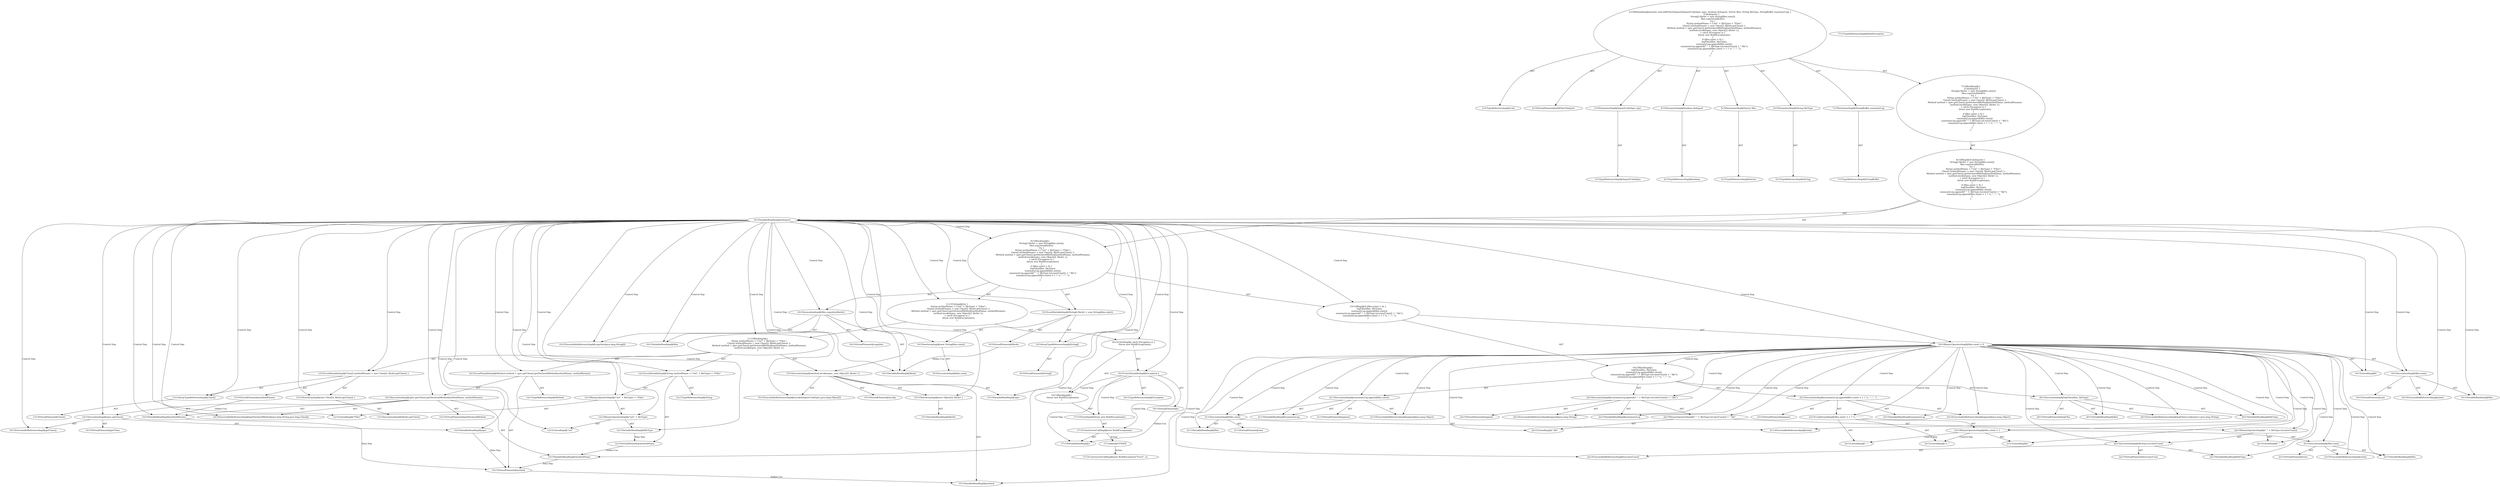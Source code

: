 digraph "addFilesToImport#?,ImportCodeSpec,boolean,Vector,String,StringBuffer" {
0 [label="2:CtTypeReferenceImpl@void" shape=ellipse]
1 [label="2:CtVirtualElement@addFilesToImport" shape=ellipse]
2 [label="3:CtParameterImpl@ImportCodeSpec spec" shape=ellipse]
3 [label="3:CtTypeReferenceImpl@ImportCodeSpec" shape=ellipse]
4 [label="4:CtParameterImpl@boolean doImport" shape=ellipse]
5 [label="4:CtTypeReferenceImpl@boolean" shape=ellipse]
6 [label="5:CtParameterImpl@Vector files" shape=ellipse]
7 [label="5:CtTypeReferenceImpl@Vector" shape=ellipse]
8 [label="6:CtParameterImpl@String fileType" shape=ellipse]
9 [label="6:CtTypeReferenceImpl@String" shape=ellipse]
10 [label="7:CtParameterImpl@StringBuffer summaryLog" shape=ellipse]
11 [label="7:CtTypeReferenceImpl@StringBuffer" shape=ellipse]
12 [label="8:CtVariableReadImpl@doImport" shape=ellipse]
13 [label="9:CtVirtualElement@String[]" shape=ellipse]
14 [label="9:CtArrayTypeReferenceImpl@String[]" shape=ellipse]
15 [label="9:CtNewArrayImpl@new String[files.size()]" shape=ellipse]
16 [label="9:CtInvocationImpl@files.size()" shape=ellipse]
17 [label="9:CtVirtualElement@fileArr" shape=ellipse]
18 [label="9:CtLocalVariableImpl@String[] fileArr = new String[files.size()]" shape=ellipse]
19 [label="10:CtExecutableReferenceImpl@copyInto(java.lang.String[])" shape=ellipse]
20 [label="10:CtVirtualElement@copyInto" shape=ellipse]
21 [label="10:CtVariableReadImpl@files" shape=ellipse]
22 [label="10:CtVariableReadImpl@fileArr" shape=ellipse]
23 [label="10:CtInvocationImpl@files.copyInto(fileArr)" shape=ellipse]
24 [label="12:CtTypeReferenceImpl@String" shape=ellipse]
25 [label="12:CtLiteralImpl@\"set\"" shape=ellipse]
26 [label="12:CtVariableReadImpl@fileType" shape=ellipse]
27 [label="12:CtBinaryOperatorImpl@(\"set\" + fileType)" shape=ellipse]
28 [label="12:CtLiteralImpl@\"Files\"" shape=ellipse]
29 [label="12:CtBinaryOperatorImpl@(\"set\" + fileType) + \"Files\"" shape=ellipse]
30 [label="12:CtVirtualElement@methodName" shape=ellipse]
31 [label="12:CtLocalVariableImpl@String methodName = (\"set\" + fileType) + \"Files\"" shape=ellipse]
32 [label="13:CtVirtualElement@Class[]" shape=ellipse]
33 [label="13:CtArrayTypeReferenceImpl@Class[]" shape=ellipse]
34 [label="13:CtNewArrayImpl@new Class[]\{ fileArr.getClass() \}" shape=ellipse]
35 [label="13:CtInvocationImpl@fileArr.getClass()" shape=ellipse]
36 [label="13:CtVirtualElement@methodParams" shape=ellipse]
37 [label="13:CtLocalVariableImpl@Class[] methodParams = new Class[]\{ fileArr.getClass() \}" shape=ellipse]
38 [label="14:CtTypeReferenceImpl@Method" shape=ellipse]
39 [label="14:CtExecutableReferenceImpl@getDeclaredMethod(java.lang.String,java.lang.Class[])" shape=ellipse]
40 [label="14:CtVirtualElement@getDeclaredMethod" shape=ellipse]
41 [label="14:CtExecutableReferenceImpl@getClass()" shape=ellipse]
42 [label="14:CtVirtualElement@getClass" shape=ellipse]
43 [label="14:CtVariableReadImpl@spec" shape=ellipse]
44 [label="14:CtInvocationImpl@spec.getClass()" shape=ellipse]
45 [label="14:CtVariableReadImpl@methodName" shape=ellipse]
46 [label="14:CtVariableReadImpl@methodParams" shape=ellipse]
47 [label="14:CtInvocationImpl@spec.getClass().getDeclaredMethod(methodName, methodParams)" shape=ellipse]
48 [label="14:CtVirtualElement@method" shape=ellipse]
49 [label="14:CtLocalVariableImpl@Method method = spec.getClass().getDeclaredMethod(methodName, methodParams)" shape=ellipse]
50 [label="15:CtExecutableReferenceImpl@invoke(ImportCodeSpec,java.lang.Object[])" shape=ellipse]
51 [label="15:CtVirtualElement@invoke" shape=ellipse]
52 [label="15:CtVariableReadImpl@method" shape=ellipse]
53 [label="15:CtVariableReadImpl@spec" shape=ellipse]
54 [label="15:CtNewArrayImpl@new Object[]\{ fileArr \}" shape=ellipse]
55 [label="15:CtVariableReadImpl@fileArr" shape=ellipse]
56 [label="15:CtInvocationImpl@method.invoke(spec, new Object[]\{ fileArr \})" shape=ellipse]
57 [label="11:CtBlockImpl@\{
    String methodName = (\"set\" + fileType) + \"Files\";
    Class[] methodParams = new Class[]\{ fileArr.getClass() \};
    Method method = spec.getClass().getDeclaredMethod(methodName, methodParams);
    method.invoke(spec, new Object[]\{ fileArr \});
\}" shape=ellipse]
58 [label="16:CtVirtualElement@e" shape=ellipse]
59 [label="16:CtTypeReferenceImpl@Exception" shape=ellipse]
60 [label="16:CtCatchVariableImpl@Exception e" shape=ellipse]
61 [label="17:CtTypeReferenceImpl@BuildException" shape=ellipse]
62 [label="17:CtVariableReadImpl@e" shape=ellipse]
63 [label="17:CtConstructorCallImpl@new BuildException(e)" shape=ellipse]
64 [label="17:CtThrowImpl@throw new BuildException(e)" shape=ellipse]
65 [label="16:CtBlockImpl@\{
    throw new BuildException(e);
\}" shape=ellipse]
66 [label="16:CtCatchImpl@ catch (Exception e) \{
    throw new BuildException(e);
\}" shape=ellipse]
67 [label="11:CtTryImpl@try \{
    String methodName = (\"set\" + fileType) + \"Files\";
    Class[] methodParams = new Class[]\{ fileArr.getClass() \};
    Method method = spec.getClass().getDeclaredMethod(methodName, methodParams);
    method.invoke(spec, new Object[]\{ fileArr \});
\} catch (Exception e) \{
    throw new BuildException(e);
\}" shape=ellipse]
68 [label="19:CtExecutableReferenceImpl@size()" shape=ellipse]
69 [label="19:CtVirtualElement@size" shape=ellipse]
70 [label="19:CtVariableReadImpl@files" shape=ellipse]
71 [label="19:CtInvocationImpl@files.size()" shape=ellipse]
72 [label="19:CtLiteralImpl@0" shape=ellipse]
73 [label="19:CtBinaryOperatorImpl@files.size() > 0" shape=ellipse]
74 [label="20:CtExecutableReferenceImpl@logFiles(<unknown>,java.lang.String)" shape=ellipse]
75 [label="20:CtVirtualElement@logFiles" shape=ellipse]
76 [label="20:CtVariableReadImpl@files" shape=ellipse]
77 [label="20:CtVariableReadImpl@fileType" shape=ellipse]
78 [label="20:CtInvocationImpl@logFiles(files, fileType)" shape=ellipse]
79 [label="21:CtExecutableReferenceImpl@append(java.lang.Object)" shape=ellipse]
80 [label="21:CtVirtualElement@append" shape=ellipse]
81 [label="21:CtVariableReadImpl@summaryLog" shape=ellipse]
82 [label="21:CtExecutableReferenceImpl@size()" shape=ellipse]
83 [label="21:CtVirtualElement@size" shape=ellipse]
84 [label="21:CtVariableReadImpl@files" shape=ellipse]
85 [label="21:CtInvocationImpl@files.size()" shape=ellipse]
86 [label="21:CtInvocationImpl@summaryLog.append(files.size())" shape=ellipse]
87 [label="22:CtExecutableReferenceImpl@append(java.lang.String)" shape=ellipse]
88 [label="22:CtVirtualElement@append" shape=ellipse]
89 [label="22:CtVariableReadImpl@summaryLog" shape=ellipse]
90 [label="22:CtLiteralImpl@\" \"" shape=ellipse]
91 [label="22:CtExecutableReferenceImpl@toLowerCase()" shape=ellipse]
92 [label="22:CtVirtualElement@toLowerCase" shape=ellipse]
93 [label="22:CtVariableReadImpl@fileType" shape=ellipse]
94 [label="22:CtInvocationImpl@fileType.toLowerCase()" shape=ellipse]
95 [label="22:CtBinaryOperatorImpl@(\" \" + fileType.toLowerCase())" shape=ellipse]
96 [label="22:CtLiteralImpl@\" file\"" shape=ellipse]
97 [label="22:CtBinaryOperatorImpl@(\" \" + fileType.toLowerCase()) + \" file\"" shape=ellipse]
98 [label="22:CtInvocationImpl@summaryLog.append((\" \" + fileType.toLowerCase()) + \" file\")" shape=ellipse]
99 [label="23:CtExecutableReferenceImpl@append(java.lang.Object)" shape=ellipse]
100 [label="23:CtVirtualElement@append" shape=ellipse]
101 [label="23:CtVariableReadImpl@summaryLog" shape=ellipse]
102 [label="23:CtExecutableReferenceImpl@size()" shape=ellipse]
103 [label="23:CtVirtualElement@size" shape=ellipse]
104 [label="23:CtVariableReadImpl@files" shape=ellipse]
105 [label="23:CtInvocationImpl@files.size()" shape=ellipse]
106 [label="23:CtLiteralImpl@1" shape=ellipse]
107 [label="23:CtBinaryOperatorImpl@files.size() > 1" shape=ellipse]
108 [label="23:CtLiteralImpl@\"s, \"" shape=ellipse]
109 [label="23:CtLiteralImpl@\", \"" shape=ellipse]
110 [label="23:CtConditionalImpl@files.size() > 1 ? \"s, \" : \", \"" shape=ellipse]
111 [label="23:CtInvocationImpl@summaryLog.append(files.size() > 1 ? \"s, \" : \", \")" shape=ellipse]
112 [label="19:CtBlockImpl@\{
    logFiles(files, fileType);
    summaryLog.append(files.size());
    summaryLog.append((\" \" + fileType.toLowerCase()) + \" file\");
    summaryLog.append(files.size() > 1 ? \"s, \" : \", \");
\}" shape=ellipse]
113 [label="19:CtIfImpl@if (files.size() > 0) \{
    logFiles(files, fileType);
    summaryLog.append(files.size());
    summaryLog.append((\" \" + fileType.toLowerCase()) + \" file\");
    summaryLog.append(files.size() > 1 ? \"s, \" : \", \");
\}" shape=ellipse]
114 [label="8:CtBlockImpl@\{
    String[] fileArr = new String[files.size()];
    files.copyInto(fileArr);
    try \{
        String methodName = (\"set\" + fileType) + \"Files\";
        Class[] methodParams = new Class[]\{ fileArr.getClass() \};
        Method method = spec.getClass().getDeclaredMethod(methodName, methodParams);
        method.invoke(spec, new Object[]\{ fileArr \});
    \} catch (Exception e) \{
        throw new BuildException(e);
    \}
    if (files.size() > 0) \{
        logFiles(files, fileType);
        summaryLog.append(files.size());
        summaryLog.append((\" \" + fileType.toLowerCase()) + \" file\");
        summaryLog.append(files.size() > 1 ? \"s, \" : \", \");
    \}
\}" shape=ellipse]
115 [label="8:CtIfImpl@if (doImport) \{
    String[] fileArr = new String[files.size()];
    files.copyInto(fileArr);
    try \{
        String methodName = (\"set\" + fileType) + \"Files\";
        Class[] methodParams = new Class[]\{ fileArr.getClass() \};
        Method method = spec.getClass().getDeclaredMethod(methodName, methodParams);
        method.invoke(spec, new Object[]\{ fileArr \});
    \} catch (Exception e) \{
        throw new BuildException(e);
    \}
    if (files.size() > 0) \{
        logFiles(files, fileType);
        summaryLog.append(files.size());
        summaryLog.append((\" \" + fileType.toLowerCase()) + \" file\");
        summaryLog.append(files.size() > 1 ? \"s, \" : \", \");
    \}
\}" shape=ellipse]
116 [label="7:CtBlockImpl@\{
    if (doImport) \{
        String[] fileArr = new String[files.size()];
        files.copyInto(fileArr);
        try \{
            String methodName = (\"set\" + fileType) + \"Files\";
            Class[] methodParams = new Class[]\{ fileArr.getClass() \};
            Method method = spec.getClass().getDeclaredMethod(methodName, methodParams);
            method.invoke(spec, new Object[]\{ fileArr \});
        \} catch (Exception e) \{
            throw new BuildException(e);
        \}
        if (files.size() > 0) \{
            logFiles(files, fileType);
            summaryLog.append(files.size());
            summaryLog.append((\" \" + fileType.toLowerCase()) + \" file\");
            summaryLog.append(files.size() > 1 ? \"s, \" : \", \");
        \}
    \}
\}" shape=ellipse]
117 [label="2:CtMethodImpl@private void addFilesToImport(ImportCodeSpec spec, boolean doImport, Vector files, String fileType, StringBuffer summaryLog) \{
    if (doImport) \{
        String[] fileArr = new String[files.size()];
        files.copyInto(fileArr);
        try \{
            String methodName = (\"set\" + fileType) + \"Files\";
            Class[] methodParams = new Class[]\{ fileArr.getClass() \};
            Method method = spec.getClass().getDeclaredMethod(methodName, methodParams);
            method.invoke(spec, new Object[]\{ fileArr \});
        \} catch (Exception e) \{
            throw new BuildException(e);
        \}
        if (files.size() > 0) \{
            logFiles(files, fileType);
            summaryLog.append(files.size());
            summaryLog.append((\" \" + fileType.toLowerCase()) + \" file\");
            summaryLog.append(files.size() > 1 ? \"s, \" : \", \");
        \}
    \}
\}" shape=ellipse]
118 [label="17:Update@UPDATE" shape=ellipse]
119 [label="17:CtConstructorCallImpl@new BuildException(\"Error\", e)" shape=ellipse]
2 -> 3 [label="AST"];
4 -> 5 [label="AST"];
6 -> 7 [label="AST"];
8 -> 9 [label="AST"];
10 -> 11 [label="AST"];
12 -> 114 [label="Control Dep"];
12 -> 18 [label="Control Dep"];
12 -> 14 [label="Control Dep"];
12 -> 15 [label="Control Dep"];
12 -> 23 [label="Control Dep"];
12 -> 19 [label="Control Dep"];
12 -> 21 [label="Control Dep"];
12 -> 22 [label="Control Dep"];
12 -> 67 [label="Control Dep"];
12 -> 57 [label="Control Dep"];
12 -> 31 [label="Control Dep"];
12 -> 29 [label="Control Dep"];
12 -> 27 [label="Control Dep"];
12 -> 25 [label="Control Dep"];
12 -> 26 [label="Control Dep"];
12 -> 28 [label="Control Dep"];
12 -> 37 [label="Control Dep"];
12 -> 33 [label="Control Dep"];
12 -> 34 [label="Control Dep"];
12 -> 49 [label="Control Dep"];
12 -> 47 [label="Control Dep"];
12 -> 39 [label="Control Dep"];
12 -> 44 [label="Control Dep"];
12 -> 41 [label="Control Dep"];
12 -> 43 [label="Control Dep"];
12 -> 45 [label="Control Dep"];
12 -> 46 [label="Control Dep"];
12 -> 56 [label="Control Dep"];
12 -> 50 [label="Control Dep"];
12 -> 52 [label="Control Dep"];
12 -> 53 [label="Control Dep"];
12 -> 54 [label="Control Dep"];
12 -> 66 [label="Control Dep"];
12 -> 60 [label="Control Dep"];
12 -> 113 [label="Control Dep"];
12 -> 73 [label="Control Dep"];
12 -> 71 [label="Control Dep"];
12 -> 68 [label="Control Dep"];
12 -> 70 [label="Control Dep"];
12 -> 72 [label="Control Dep"];
14 -> 13 [label="AST"];
15 -> 16 [label="AST"];
17 -> 22 [label="Define-Use"];
18 -> 17 [label="AST"];
18 -> 14 [label="AST"];
18 -> 15 [label="AST"];
23 -> 20 [label="AST"];
23 -> 21 [label="AST"];
23 -> 19 [label="AST"];
23 -> 22 [label="AST"];
26 -> 30 [label="Data Dep"];
27 -> 25 [label="AST"];
27 -> 26 [label="AST"];
29 -> 27 [label="AST"];
29 -> 28 [label="AST"];
30 -> 45 [label="Define-Use"];
31 -> 30 [label="AST"];
31 -> 24 [label="AST"];
31 -> 29 [label="AST"];
33 -> 32 [label="AST"];
34 -> 35 [label="AST"];
36 -> 46 [label="Define-Use"];
37 -> 36 [label="AST"];
37 -> 33 [label="AST"];
37 -> 34 [label="AST"];
43 -> 48 [label="Data Dep"];
44 -> 42 [label="AST"];
44 -> 43 [label="AST"];
44 -> 41 [label="AST"];
45 -> 48 [label="Data Dep"];
46 -> 48 [label="Data Dep"];
47 -> 40 [label="AST"];
47 -> 44 [label="AST"];
47 -> 39 [label="AST"];
47 -> 45 [label="AST"];
47 -> 46 [label="AST"];
48 -> 52 [label="Define-Use"];
49 -> 48 [label="AST"];
49 -> 38 [label="AST"];
49 -> 47 [label="AST"];
54 -> 55 [label="AST"];
56 -> 51 [label="AST"];
56 -> 52 [label="AST"];
56 -> 50 [label="AST"];
56 -> 53 [label="AST"];
56 -> 54 [label="AST"];
57 -> 31 [label="AST"];
57 -> 37 [label="AST"];
57 -> 49 [label="AST"];
57 -> 56 [label="AST"];
58 -> 62 [label="Define-Use"];
60 -> 58 [label="AST"];
60 -> 59 [label="AST"];
60 -> 65 [label="Control Dep"];
60 -> 64 [label="Control Dep"];
60 -> 63 [label="Control Dep"];
60 -> 62 [label="Control Dep"];
63 -> 62 [label="AST"];
63 -> 118 [label="Action"];
64 -> 63 [label="AST"];
65 -> 64 [label="AST"];
66 -> 60 [label="AST"];
66 -> 65 [label="AST"];
67 -> 57 [label="AST"];
67 -> 66 [label="AST"];
71 -> 69 [label="AST"];
71 -> 70 [label="AST"];
71 -> 68 [label="AST"];
73 -> 71 [label="AST"];
73 -> 72 [label="AST"];
73 -> 112 [label="Control Dep"];
73 -> 78 [label="Control Dep"];
73 -> 74 [label="Control Dep"];
73 -> 76 [label="Control Dep"];
73 -> 77 [label="Control Dep"];
73 -> 86 [label="Control Dep"];
73 -> 79 [label="Control Dep"];
73 -> 81 [label="Control Dep"];
73 -> 85 [label="Control Dep"];
73 -> 82 [label="Control Dep"];
73 -> 84 [label="Control Dep"];
73 -> 98 [label="Control Dep"];
73 -> 87 [label="Control Dep"];
73 -> 89 [label="Control Dep"];
73 -> 97 [label="Control Dep"];
73 -> 95 [label="Control Dep"];
73 -> 90 [label="Control Dep"];
73 -> 94 [label="Control Dep"];
73 -> 91 [label="Control Dep"];
73 -> 93 [label="Control Dep"];
73 -> 96 [label="Control Dep"];
73 -> 111 [label="Control Dep"];
73 -> 99 [label="Control Dep"];
73 -> 101 [label="Control Dep"];
73 -> 110 [label="Control Dep"];
73 -> 107 [label="Control Dep"];
73 -> 105 [label="Control Dep"];
73 -> 102 [label="Control Dep"];
73 -> 104 [label="Control Dep"];
73 -> 106 [label="Control Dep"];
78 -> 75 [label="AST"];
78 -> 74 [label="AST"];
78 -> 76 [label="AST"];
78 -> 77 [label="AST"];
85 -> 83 [label="AST"];
85 -> 84 [label="AST"];
85 -> 82 [label="AST"];
86 -> 80 [label="AST"];
86 -> 81 [label="AST"];
86 -> 79 [label="AST"];
86 -> 85 [label="AST"];
94 -> 92 [label="AST"];
94 -> 93 [label="AST"];
94 -> 91 [label="AST"];
95 -> 90 [label="AST"];
95 -> 94 [label="AST"];
97 -> 95 [label="AST"];
97 -> 96 [label="AST"];
98 -> 88 [label="AST"];
98 -> 89 [label="AST"];
98 -> 87 [label="AST"];
98 -> 97 [label="AST"];
105 -> 103 [label="AST"];
105 -> 104 [label="AST"];
105 -> 102 [label="AST"];
107 -> 105 [label="AST"];
107 -> 106 [label="AST"];
107 -> 108 [label="Control Dep"];
107 -> 109 [label="Control Dep"];
110 -> 107 [label="AST"];
110 -> 108 [label="AST"];
110 -> 109 [label="AST"];
111 -> 100 [label="AST"];
111 -> 101 [label="AST"];
111 -> 99 [label="AST"];
111 -> 110 [label="AST"];
112 -> 78 [label="AST"];
112 -> 86 [label="AST"];
112 -> 98 [label="AST"];
112 -> 111 [label="AST"];
113 -> 73 [label="AST"];
113 -> 112 [label="AST"];
114 -> 18 [label="AST"];
114 -> 23 [label="AST"];
114 -> 67 [label="AST"];
114 -> 113 [label="AST"];
115 -> 12 [label="AST"];
115 -> 114 [label="AST"];
116 -> 115 [label="AST"];
117 -> 1 [label="AST"];
117 -> 0 [label="AST"];
117 -> 2 [label="AST"];
117 -> 4 [label="AST"];
117 -> 6 [label="AST"];
117 -> 8 [label="AST"];
117 -> 10 [label="AST"];
117 -> 116 [label="AST"];
118 -> 119 [label="Action"];
}